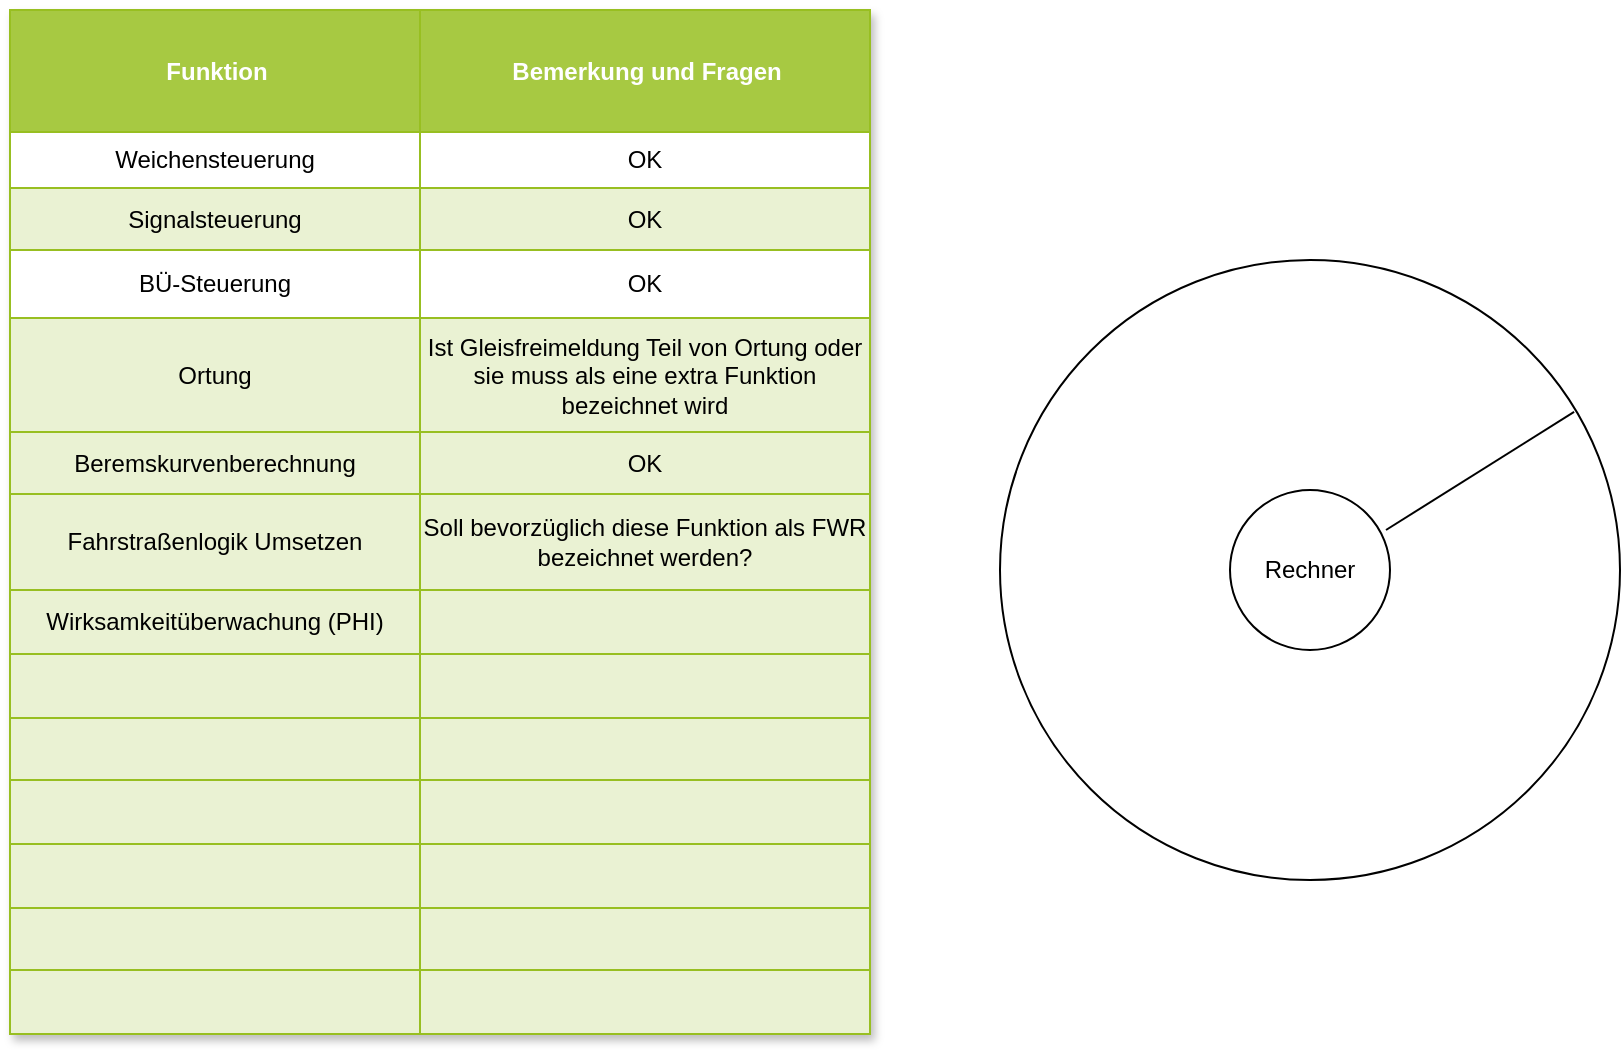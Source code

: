 <mxfile version="26.0.9">
  <diagram name="Seite-1" id="Cqu2_DT2XyQu_GxQIDPh">
    <mxGraphModel dx="2261" dy="678" grid="1" gridSize="10" guides="1" tooltips="1" connect="1" arrows="1" fold="1" page="1" pageScale="1" pageWidth="827" pageHeight="1169" math="0" shadow="0">
      <root>
        <mxCell id="0" />
        <mxCell id="1" parent="0" />
        <mxCell id="Ydsqb-Qnb-260qO9QYU7-2" value="" style="ellipse;whiteSpace=wrap;html=1;aspect=fixed;" vertex="1" parent="1">
          <mxGeometry x="405" y="165" width="310" height="310" as="geometry" />
        </mxCell>
        <mxCell id="Ydsqb-Qnb-260qO9QYU7-1" value="Rechner" style="ellipse;whiteSpace=wrap;html=1;aspect=fixed;shadow=0;" vertex="1" parent="1">
          <mxGeometry x="520" y="280" width="80" height="80" as="geometry" />
        </mxCell>
        <mxCell id="Ydsqb-Qnb-260qO9QYU7-3" value="" style="endArrow=none;html=1;rounded=0;exitX=0.975;exitY=0.25;exitDx=0;exitDy=0;exitPerimeter=0;entryX=0.926;entryY=0.245;entryDx=0;entryDy=0;entryPerimeter=0;" edge="1" parent="1" source="Ydsqb-Qnb-260qO9QYU7-1" target="Ydsqb-Qnb-260qO9QYU7-2">
          <mxGeometry width="50" height="50" relative="1" as="geometry">
            <mxPoint x="410" y="320" as="sourcePoint" />
            <mxPoint x="460" y="270" as="targetPoint" />
          </mxGeometry>
        </mxCell>
        <mxCell id="Ydsqb-Qnb-260qO9QYU7-4" value="Assets" style="childLayout=tableLayout;recursiveResize=0;strokeColor=#98bf21;fillColor=#A7C942;shadow=1;" vertex="1" parent="1">
          <mxGeometry x="-90" y="40" width="430" height="512" as="geometry" />
        </mxCell>
        <mxCell id="Ydsqb-Qnb-260qO9QYU7-5" style="shape=tableRow;horizontal=0;startSize=0;swimlaneHead=0;swimlaneBody=0;top=0;left=0;bottom=0;right=0;dropTarget=0;collapsible=0;recursiveResize=0;expand=0;fontStyle=0;strokeColor=inherit;fillColor=#ffffff;" vertex="1" parent="Ydsqb-Qnb-260qO9QYU7-4">
          <mxGeometry width="430" height="61" as="geometry" />
        </mxCell>
        <mxCell id="Ydsqb-Qnb-260qO9QYU7-6" value="Funktion" style="connectable=0;recursiveResize=0;strokeColor=inherit;fillColor=#A7C942;align=center;fontStyle=1;fontColor=#FFFFFF;html=1;" vertex="1" parent="Ydsqb-Qnb-260qO9QYU7-5">
          <mxGeometry width="205" height="61" as="geometry">
            <mxRectangle width="205" height="61" as="alternateBounds" />
          </mxGeometry>
        </mxCell>
        <mxCell id="Ydsqb-Qnb-260qO9QYU7-7" value="Bemerkung und Fragen" style="connectable=0;recursiveResize=0;strokeColor=inherit;fillColor=#A7C942;align=center;fontStyle=1;fontColor=#FFFFFF;html=1;" vertex="1" parent="Ydsqb-Qnb-260qO9QYU7-5">
          <mxGeometry x="205" width="225" height="61" as="geometry">
            <mxRectangle width="225" height="61" as="alternateBounds" />
          </mxGeometry>
        </mxCell>
        <mxCell id="Ydsqb-Qnb-260qO9QYU7-9" value="" style="shape=tableRow;horizontal=0;startSize=0;swimlaneHead=0;swimlaneBody=0;top=0;left=0;bottom=0;right=0;dropTarget=0;collapsible=0;recursiveResize=0;expand=0;fontStyle=0;strokeColor=inherit;fillColor=#ffffff;" vertex="1" parent="Ydsqb-Qnb-260qO9QYU7-4">
          <mxGeometry y="61" width="430" height="28" as="geometry" />
        </mxCell>
        <mxCell id="Ydsqb-Qnb-260qO9QYU7-10" value="Weichensteuerung" style="connectable=0;recursiveResize=0;strokeColor=inherit;fillColor=inherit;align=center;whiteSpace=wrap;html=1;" vertex="1" parent="Ydsqb-Qnb-260qO9QYU7-9">
          <mxGeometry width="205" height="28" as="geometry">
            <mxRectangle width="205" height="28" as="alternateBounds" />
          </mxGeometry>
        </mxCell>
        <mxCell id="Ydsqb-Qnb-260qO9QYU7-11" value="OK" style="connectable=0;recursiveResize=0;strokeColor=inherit;fillColor=inherit;align=center;whiteSpace=wrap;html=1;" vertex="1" parent="Ydsqb-Qnb-260qO9QYU7-9">
          <mxGeometry x="205" width="225" height="28" as="geometry">
            <mxRectangle width="225" height="28" as="alternateBounds" />
          </mxGeometry>
        </mxCell>
        <mxCell id="Ydsqb-Qnb-260qO9QYU7-13" value="" style="shape=tableRow;horizontal=0;startSize=0;swimlaneHead=0;swimlaneBody=0;top=0;left=0;bottom=0;right=0;dropTarget=0;collapsible=0;recursiveResize=0;expand=0;fontStyle=1;strokeColor=inherit;fillColor=#EAF2D3;" vertex="1" parent="Ydsqb-Qnb-260qO9QYU7-4">
          <mxGeometry y="89" width="430" height="31" as="geometry" />
        </mxCell>
        <mxCell id="Ydsqb-Qnb-260qO9QYU7-14" value="Signalsteuerung" style="connectable=0;recursiveResize=0;strokeColor=inherit;fillColor=inherit;whiteSpace=wrap;html=1;" vertex="1" parent="Ydsqb-Qnb-260qO9QYU7-13">
          <mxGeometry width="205" height="31" as="geometry">
            <mxRectangle width="205" height="31" as="alternateBounds" />
          </mxGeometry>
        </mxCell>
        <mxCell id="Ydsqb-Qnb-260qO9QYU7-15" value="OK" style="connectable=0;recursiveResize=0;strokeColor=inherit;fillColor=inherit;whiteSpace=wrap;html=1;" vertex="1" parent="Ydsqb-Qnb-260qO9QYU7-13">
          <mxGeometry x="205" width="225" height="31" as="geometry">
            <mxRectangle width="225" height="31" as="alternateBounds" />
          </mxGeometry>
        </mxCell>
        <mxCell id="Ydsqb-Qnb-260qO9QYU7-17" value="" style="shape=tableRow;horizontal=0;startSize=0;swimlaneHead=0;swimlaneBody=0;top=0;left=0;bottom=0;right=0;dropTarget=0;collapsible=0;recursiveResize=0;expand=0;fontStyle=0;strokeColor=inherit;fillColor=#ffffff;" vertex="1" parent="Ydsqb-Qnb-260qO9QYU7-4">
          <mxGeometry y="120" width="430" height="34" as="geometry" />
        </mxCell>
        <mxCell id="Ydsqb-Qnb-260qO9QYU7-18" value="BÜ-Steuerung" style="connectable=0;recursiveResize=0;strokeColor=inherit;fillColor=inherit;fontStyle=0;align=center;whiteSpace=wrap;html=1;" vertex="1" parent="Ydsqb-Qnb-260qO9QYU7-17">
          <mxGeometry width="205" height="34" as="geometry">
            <mxRectangle width="205" height="34" as="alternateBounds" />
          </mxGeometry>
        </mxCell>
        <mxCell id="Ydsqb-Qnb-260qO9QYU7-19" value="OK" style="connectable=0;recursiveResize=0;strokeColor=inherit;fillColor=inherit;fontStyle=0;align=center;whiteSpace=wrap;html=1;" vertex="1" parent="Ydsqb-Qnb-260qO9QYU7-17">
          <mxGeometry x="205" width="225" height="34" as="geometry">
            <mxRectangle width="225" height="34" as="alternateBounds" />
          </mxGeometry>
        </mxCell>
        <mxCell id="Ydsqb-Qnb-260qO9QYU7-21" value="" style="shape=tableRow;horizontal=0;startSize=0;swimlaneHead=0;swimlaneBody=0;top=0;left=0;bottom=0;right=0;dropTarget=0;collapsible=0;recursiveResize=0;expand=0;fontStyle=1;strokeColor=inherit;fillColor=#EAF2D3;" vertex="1" parent="Ydsqb-Qnb-260qO9QYU7-4">
          <mxGeometry y="154" width="430" height="57" as="geometry" />
        </mxCell>
        <mxCell id="Ydsqb-Qnb-260qO9QYU7-22" value="Ortung" style="connectable=0;recursiveResize=0;strokeColor=inherit;fillColor=inherit;whiteSpace=wrap;html=1;" vertex="1" parent="Ydsqb-Qnb-260qO9QYU7-21">
          <mxGeometry width="205" height="57" as="geometry">
            <mxRectangle width="205" height="57" as="alternateBounds" />
          </mxGeometry>
        </mxCell>
        <mxCell id="Ydsqb-Qnb-260qO9QYU7-23" value="Ist Gleisfreimeldung Teil von Ortung oder sie muss als eine extra Funktion bezeichnet wird" style="connectable=0;recursiveResize=0;strokeColor=inherit;fillColor=inherit;whiteSpace=wrap;html=1;" vertex="1" parent="Ydsqb-Qnb-260qO9QYU7-21">
          <mxGeometry x="205" width="225" height="57" as="geometry">
            <mxRectangle width="225" height="57" as="alternateBounds" />
          </mxGeometry>
        </mxCell>
        <mxCell id="Ydsqb-Qnb-260qO9QYU7-49" style="shape=tableRow;horizontal=0;startSize=0;swimlaneHead=0;swimlaneBody=0;top=0;left=0;bottom=0;right=0;dropTarget=0;collapsible=0;recursiveResize=0;expand=0;fontStyle=1;strokeColor=inherit;fillColor=#EAF2D3;" vertex="1" parent="Ydsqb-Qnb-260qO9QYU7-4">
          <mxGeometry y="211" width="430" height="31" as="geometry" />
        </mxCell>
        <mxCell id="Ydsqb-Qnb-260qO9QYU7-50" value="Beremskurvenberechnung" style="connectable=0;recursiveResize=0;strokeColor=inherit;fillColor=inherit;whiteSpace=wrap;html=1;" vertex="1" parent="Ydsqb-Qnb-260qO9QYU7-49">
          <mxGeometry width="205" height="31" as="geometry">
            <mxRectangle width="205" height="31" as="alternateBounds" />
          </mxGeometry>
        </mxCell>
        <mxCell id="Ydsqb-Qnb-260qO9QYU7-51" value="OK" style="connectable=0;recursiveResize=0;strokeColor=inherit;fillColor=inherit;whiteSpace=wrap;html=1;" vertex="1" parent="Ydsqb-Qnb-260qO9QYU7-49">
          <mxGeometry x="205" width="225" height="31" as="geometry">
            <mxRectangle width="225" height="31" as="alternateBounds" />
          </mxGeometry>
        </mxCell>
        <mxCell id="Ydsqb-Qnb-260qO9QYU7-46" style="shape=tableRow;horizontal=0;startSize=0;swimlaneHead=0;swimlaneBody=0;top=0;left=0;bottom=0;right=0;dropTarget=0;collapsible=0;recursiveResize=0;expand=0;fontStyle=1;strokeColor=inherit;fillColor=#EAF2D3;" vertex="1" parent="Ydsqb-Qnb-260qO9QYU7-4">
          <mxGeometry y="242" width="430" height="48" as="geometry" />
        </mxCell>
        <mxCell id="Ydsqb-Qnb-260qO9QYU7-47" value="Fahrstraßenlogik Umsetzen" style="connectable=0;recursiveResize=0;strokeColor=inherit;fillColor=inherit;whiteSpace=wrap;html=1;" vertex="1" parent="Ydsqb-Qnb-260qO9QYU7-46">
          <mxGeometry width="205" height="48" as="geometry">
            <mxRectangle width="205" height="48" as="alternateBounds" />
          </mxGeometry>
        </mxCell>
        <mxCell id="Ydsqb-Qnb-260qO9QYU7-48" value="Soll bevorzüglich diese Funktion als FWR bezeichnet werden?" style="connectable=0;recursiveResize=0;strokeColor=inherit;fillColor=inherit;whiteSpace=wrap;html=1;" vertex="1" parent="Ydsqb-Qnb-260qO9QYU7-46">
          <mxGeometry x="205" width="225" height="48" as="geometry">
            <mxRectangle width="225" height="48" as="alternateBounds" />
          </mxGeometry>
        </mxCell>
        <mxCell id="Ydsqb-Qnb-260qO9QYU7-43" style="shape=tableRow;horizontal=0;startSize=0;swimlaneHead=0;swimlaneBody=0;top=0;left=0;bottom=0;right=0;dropTarget=0;collapsible=0;recursiveResize=0;expand=0;fontStyle=1;strokeColor=inherit;fillColor=#EAF2D3;" vertex="1" parent="Ydsqb-Qnb-260qO9QYU7-4">
          <mxGeometry y="290" width="430" height="32" as="geometry" />
        </mxCell>
        <mxCell id="Ydsqb-Qnb-260qO9QYU7-44" value="Wirksamkeitüberwachung (PHI)" style="connectable=0;recursiveResize=0;strokeColor=inherit;fillColor=inherit;whiteSpace=wrap;html=1;" vertex="1" parent="Ydsqb-Qnb-260qO9QYU7-43">
          <mxGeometry width="205" height="32" as="geometry">
            <mxRectangle width="205" height="32" as="alternateBounds" />
          </mxGeometry>
        </mxCell>
        <mxCell id="Ydsqb-Qnb-260qO9QYU7-45" style="connectable=0;recursiveResize=0;strokeColor=inherit;fillColor=inherit;whiteSpace=wrap;html=1;" vertex="1" parent="Ydsqb-Qnb-260qO9QYU7-43">
          <mxGeometry x="205" width="225" height="32" as="geometry">
            <mxRectangle width="225" height="32" as="alternateBounds" />
          </mxGeometry>
        </mxCell>
        <mxCell id="Ydsqb-Qnb-260qO9QYU7-40" style="shape=tableRow;horizontal=0;startSize=0;swimlaneHead=0;swimlaneBody=0;top=0;left=0;bottom=0;right=0;dropTarget=0;collapsible=0;recursiveResize=0;expand=0;fontStyle=1;strokeColor=inherit;fillColor=#EAF2D3;" vertex="1" parent="Ydsqb-Qnb-260qO9QYU7-4">
          <mxGeometry y="322" width="430" height="32" as="geometry" />
        </mxCell>
        <mxCell id="Ydsqb-Qnb-260qO9QYU7-41" style="connectable=0;recursiveResize=0;strokeColor=inherit;fillColor=inherit;whiteSpace=wrap;html=1;" vertex="1" parent="Ydsqb-Qnb-260qO9QYU7-40">
          <mxGeometry width="205" height="32" as="geometry">
            <mxRectangle width="205" height="32" as="alternateBounds" />
          </mxGeometry>
        </mxCell>
        <mxCell id="Ydsqb-Qnb-260qO9QYU7-42" style="connectable=0;recursiveResize=0;strokeColor=inherit;fillColor=inherit;whiteSpace=wrap;html=1;" vertex="1" parent="Ydsqb-Qnb-260qO9QYU7-40">
          <mxGeometry x="205" width="225" height="32" as="geometry">
            <mxRectangle width="225" height="32" as="alternateBounds" />
          </mxGeometry>
        </mxCell>
        <mxCell id="Ydsqb-Qnb-260qO9QYU7-37" style="shape=tableRow;horizontal=0;startSize=0;swimlaneHead=0;swimlaneBody=0;top=0;left=0;bottom=0;right=0;dropTarget=0;collapsible=0;recursiveResize=0;expand=0;fontStyle=1;strokeColor=inherit;fillColor=#EAF2D3;" vertex="1" parent="Ydsqb-Qnb-260qO9QYU7-4">
          <mxGeometry y="354" width="430" height="31" as="geometry" />
        </mxCell>
        <mxCell id="Ydsqb-Qnb-260qO9QYU7-38" style="connectable=0;recursiveResize=0;strokeColor=inherit;fillColor=inherit;whiteSpace=wrap;html=1;" vertex="1" parent="Ydsqb-Qnb-260qO9QYU7-37">
          <mxGeometry width="205" height="31" as="geometry">
            <mxRectangle width="205" height="31" as="alternateBounds" />
          </mxGeometry>
        </mxCell>
        <mxCell id="Ydsqb-Qnb-260qO9QYU7-39" style="connectable=0;recursiveResize=0;strokeColor=inherit;fillColor=inherit;whiteSpace=wrap;html=1;" vertex="1" parent="Ydsqb-Qnb-260qO9QYU7-37">
          <mxGeometry x="205" width="225" height="31" as="geometry">
            <mxRectangle width="225" height="31" as="alternateBounds" />
          </mxGeometry>
        </mxCell>
        <mxCell id="Ydsqb-Qnb-260qO9QYU7-34" style="shape=tableRow;horizontal=0;startSize=0;swimlaneHead=0;swimlaneBody=0;top=0;left=0;bottom=0;right=0;dropTarget=0;collapsible=0;recursiveResize=0;expand=0;fontStyle=1;strokeColor=inherit;fillColor=#EAF2D3;" vertex="1" parent="Ydsqb-Qnb-260qO9QYU7-4">
          <mxGeometry y="385" width="430" height="32" as="geometry" />
        </mxCell>
        <mxCell id="Ydsqb-Qnb-260qO9QYU7-35" style="connectable=0;recursiveResize=0;strokeColor=inherit;fillColor=inherit;whiteSpace=wrap;html=1;" vertex="1" parent="Ydsqb-Qnb-260qO9QYU7-34">
          <mxGeometry width="205" height="32" as="geometry">
            <mxRectangle width="205" height="32" as="alternateBounds" />
          </mxGeometry>
        </mxCell>
        <mxCell id="Ydsqb-Qnb-260qO9QYU7-36" style="connectable=0;recursiveResize=0;strokeColor=inherit;fillColor=inherit;whiteSpace=wrap;html=1;" vertex="1" parent="Ydsqb-Qnb-260qO9QYU7-34">
          <mxGeometry x="205" width="225" height="32" as="geometry">
            <mxRectangle width="225" height="32" as="alternateBounds" />
          </mxGeometry>
        </mxCell>
        <mxCell id="Ydsqb-Qnb-260qO9QYU7-31" style="shape=tableRow;horizontal=0;startSize=0;swimlaneHead=0;swimlaneBody=0;top=0;left=0;bottom=0;right=0;dropTarget=0;collapsible=0;recursiveResize=0;expand=0;fontStyle=1;strokeColor=inherit;fillColor=#EAF2D3;" vertex="1" parent="Ydsqb-Qnb-260qO9QYU7-4">
          <mxGeometry y="417" width="430" height="32" as="geometry" />
        </mxCell>
        <mxCell id="Ydsqb-Qnb-260qO9QYU7-32" style="connectable=0;recursiveResize=0;strokeColor=inherit;fillColor=inherit;whiteSpace=wrap;html=1;" vertex="1" parent="Ydsqb-Qnb-260qO9QYU7-31">
          <mxGeometry width="205" height="32" as="geometry">
            <mxRectangle width="205" height="32" as="alternateBounds" />
          </mxGeometry>
        </mxCell>
        <mxCell id="Ydsqb-Qnb-260qO9QYU7-33" style="connectable=0;recursiveResize=0;strokeColor=inherit;fillColor=inherit;whiteSpace=wrap;html=1;" vertex="1" parent="Ydsqb-Qnb-260qO9QYU7-31">
          <mxGeometry x="205" width="225" height="32" as="geometry">
            <mxRectangle width="225" height="32" as="alternateBounds" />
          </mxGeometry>
        </mxCell>
        <mxCell id="Ydsqb-Qnb-260qO9QYU7-28" style="shape=tableRow;horizontal=0;startSize=0;swimlaneHead=0;swimlaneBody=0;top=0;left=0;bottom=0;right=0;dropTarget=0;collapsible=0;recursiveResize=0;expand=0;fontStyle=1;strokeColor=inherit;fillColor=#EAF2D3;" vertex="1" parent="Ydsqb-Qnb-260qO9QYU7-4">
          <mxGeometry y="449" width="430" height="31" as="geometry" />
        </mxCell>
        <mxCell id="Ydsqb-Qnb-260qO9QYU7-29" style="connectable=0;recursiveResize=0;strokeColor=inherit;fillColor=inherit;whiteSpace=wrap;html=1;" vertex="1" parent="Ydsqb-Qnb-260qO9QYU7-28">
          <mxGeometry width="205" height="31" as="geometry">
            <mxRectangle width="205" height="31" as="alternateBounds" />
          </mxGeometry>
        </mxCell>
        <mxCell id="Ydsqb-Qnb-260qO9QYU7-30" style="connectable=0;recursiveResize=0;strokeColor=inherit;fillColor=inherit;whiteSpace=wrap;html=1;" vertex="1" parent="Ydsqb-Qnb-260qO9QYU7-28">
          <mxGeometry x="205" width="225" height="31" as="geometry">
            <mxRectangle width="225" height="31" as="alternateBounds" />
          </mxGeometry>
        </mxCell>
        <mxCell id="Ydsqb-Qnb-260qO9QYU7-25" style="shape=tableRow;horizontal=0;startSize=0;swimlaneHead=0;swimlaneBody=0;top=0;left=0;bottom=0;right=0;dropTarget=0;collapsible=0;recursiveResize=0;expand=0;fontStyle=1;strokeColor=inherit;fillColor=#EAF2D3;" vertex="1" parent="Ydsqb-Qnb-260qO9QYU7-4">
          <mxGeometry y="480" width="430" height="32" as="geometry" />
        </mxCell>
        <mxCell id="Ydsqb-Qnb-260qO9QYU7-26" style="connectable=0;recursiveResize=0;strokeColor=inherit;fillColor=inherit;whiteSpace=wrap;html=1;" vertex="1" parent="Ydsqb-Qnb-260qO9QYU7-25">
          <mxGeometry width="205" height="32" as="geometry">
            <mxRectangle width="205" height="32" as="alternateBounds" />
          </mxGeometry>
        </mxCell>
        <mxCell id="Ydsqb-Qnb-260qO9QYU7-27" style="connectable=0;recursiveResize=0;strokeColor=inherit;fillColor=inherit;whiteSpace=wrap;html=1;" vertex="1" parent="Ydsqb-Qnb-260qO9QYU7-25">
          <mxGeometry x="205" width="225" height="32" as="geometry">
            <mxRectangle width="225" height="32" as="alternateBounds" />
          </mxGeometry>
        </mxCell>
      </root>
    </mxGraphModel>
  </diagram>
</mxfile>

